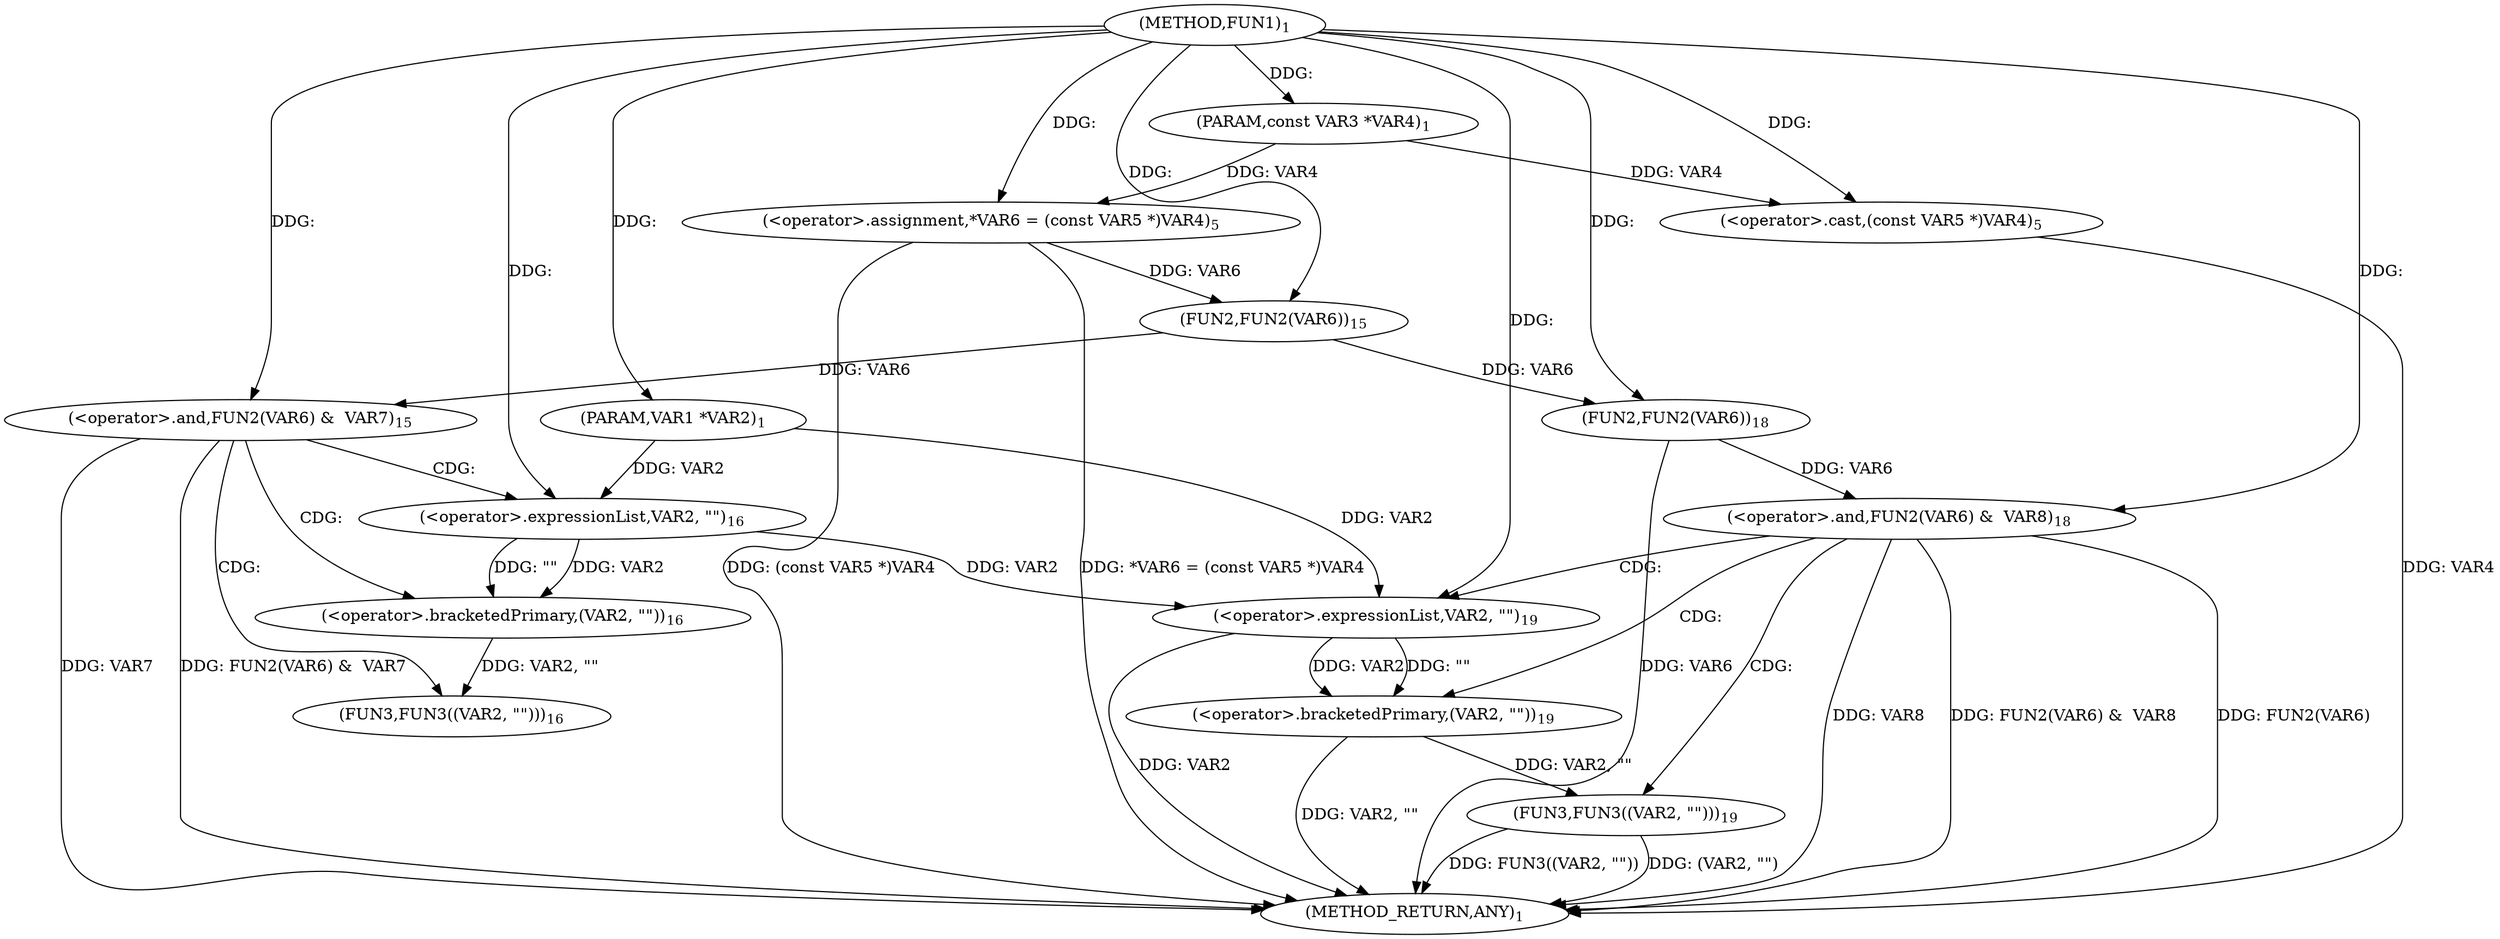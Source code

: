 digraph "FUN1" {  
"8" [label = <(METHOD,FUN1)<SUB>1</SUB>> ]
"40" [label = <(METHOD_RETURN,ANY)<SUB>1</SUB>> ]
"9" [label = <(PARAM,VAR1 *VAR2)<SUB>1</SUB>> ]
"10" [label = <(PARAM,const VAR3 *VAR4)<SUB>1</SUB>> ]
"13" [label = <(&lt;operator&gt;.assignment,*VAR6 = (const VAR5 *)VAR4)<SUB>5</SUB>> ]
"19" [label = <(&lt;operator&gt;.and,FUN2(VAR6) &amp;  VAR7)<SUB>15</SUB>> ]
"30" [label = <(&lt;operator&gt;.and,FUN2(VAR6) &amp;  VAR8)<SUB>18</SUB>> ]
"15" [label = <(&lt;operator&gt;.cast,(const VAR5 *)VAR4)<SUB>5</SUB>> ]
"24" [label = <(FUN3,FUN3((VAR2, &quot;&quot;)))<SUB>16</SUB>> ]
"35" [label = <(FUN3,FUN3((VAR2, &quot;&quot;)))<SUB>19</SUB>> ]
"20" [label = <(FUN2,FUN2(VAR6))<SUB>15</SUB>> ]
"31" [label = <(FUN2,FUN2(VAR6))<SUB>18</SUB>> ]
"25" [label = <(&lt;operator&gt;.bracketedPrimary,(VAR2, &quot;&quot;))<SUB>16</SUB>> ]
"36" [label = <(&lt;operator&gt;.bracketedPrimary,(VAR2, &quot;&quot;))<SUB>19</SUB>> ]
"26" [label = <(&lt;operator&gt;.expressionList,VAR2, &quot;&quot;)<SUB>16</SUB>> ]
"37" [label = <(&lt;operator&gt;.expressionList,VAR2, &quot;&quot;)<SUB>19</SUB>> ]
  "15" -> "40"  [ label = "DDG: VAR4"] 
  "13" -> "40"  [ label = "DDG: (const VAR5 *)VAR4"] 
  "13" -> "40"  [ label = "DDG: *VAR6 = (const VAR5 *)VAR4"] 
  "19" -> "40"  [ label = "DDG: FUN2(VAR6) &amp;  VAR7"] 
  "31" -> "40"  [ label = "DDG: VAR6"] 
  "30" -> "40"  [ label = "DDG: FUN2(VAR6)"] 
  "30" -> "40"  [ label = "DDG: FUN2(VAR6) &amp;  VAR8"] 
  "37" -> "40"  [ label = "DDG: VAR2"] 
  "36" -> "40"  [ label = "DDG: VAR2, &quot;&quot;"] 
  "35" -> "40"  [ label = "DDG: (VAR2, &quot;&quot;)"] 
  "35" -> "40"  [ label = "DDG: FUN3((VAR2, &quot;&quot;))"] 
  "19" -> "40"  [ label = "DDG: VAR7"] 
  "30" -> "40"  [ label = "DDG: VAR8"] 
  "8" -> "9"  [ label = "DDG: "] 
  "8" -> "10"  [ label = "DDG: "] 
  "10" -> "13"  [ label = "DDG: VAR4"] 
  "8" -> "13"  [ label = "DDG: "] 
  "10" -> "15"  [ label = "DDG: VAR4"] 
  "8" -> "15"  [ label = "DDG: "] 
  "20" -> "19"  [ label = "DDG: VAR6"] 
  "8" -> "19"  [ label = "DDG: "] 
  "31" -> "30"  [ label = "DDG: VAR6"] 
  "8" -> "30"  [ label = "DDG: "] 
  "13" -> "20"  [ label = "DDG: VAR6"] 
  "8" -> "20"  [ label = "DDG: "] 
  "25" -> "24"  [ label = "DDG: VAR2, &quot;&quot;"] 
  "20" -> "31"  [ label = "DDG: VAR6"] 
  "8" -> "31"  [ label = "DDG: "] 
  "36" -> "35"  [ label = "DDG: VAR2, &quot;&quot;"] 
  "26" -> "25"  [ label = "DDG: VAR2"] 
  "26" -> "25"  [ label = "DDG: &quot;&quot;"] 
  "37" -> "36"  [ label = "DDG: VAR2"] 
  "37" -> "36"  [ label = "DDG: &quot;&quot;"] 
  "9" -> "26"  [ label = "DDG: VAR2"] 
  "8" -> "26"  [ label = "DDG: "] 
  "9" -> "37"  [ label = "DDG: VAR2"] 
  "26" -> "37"  [ label = "DDG: VAR2"] 
  "8" -> "37"  [ label = "DDG: "] 
  "19" -> "24"  [ label = "CDG: "] 
  "19" -> "25"  [ label = "CDG: "] 
  "19" -> "26"  [ label = "CDG: "] 
  "30" -> "36"  [ label = "CDG: "] 
  "30" -> "35"  [ label = "CDG: "] 
  "30" -> "37"  [ label = "CDG: "] 
}
